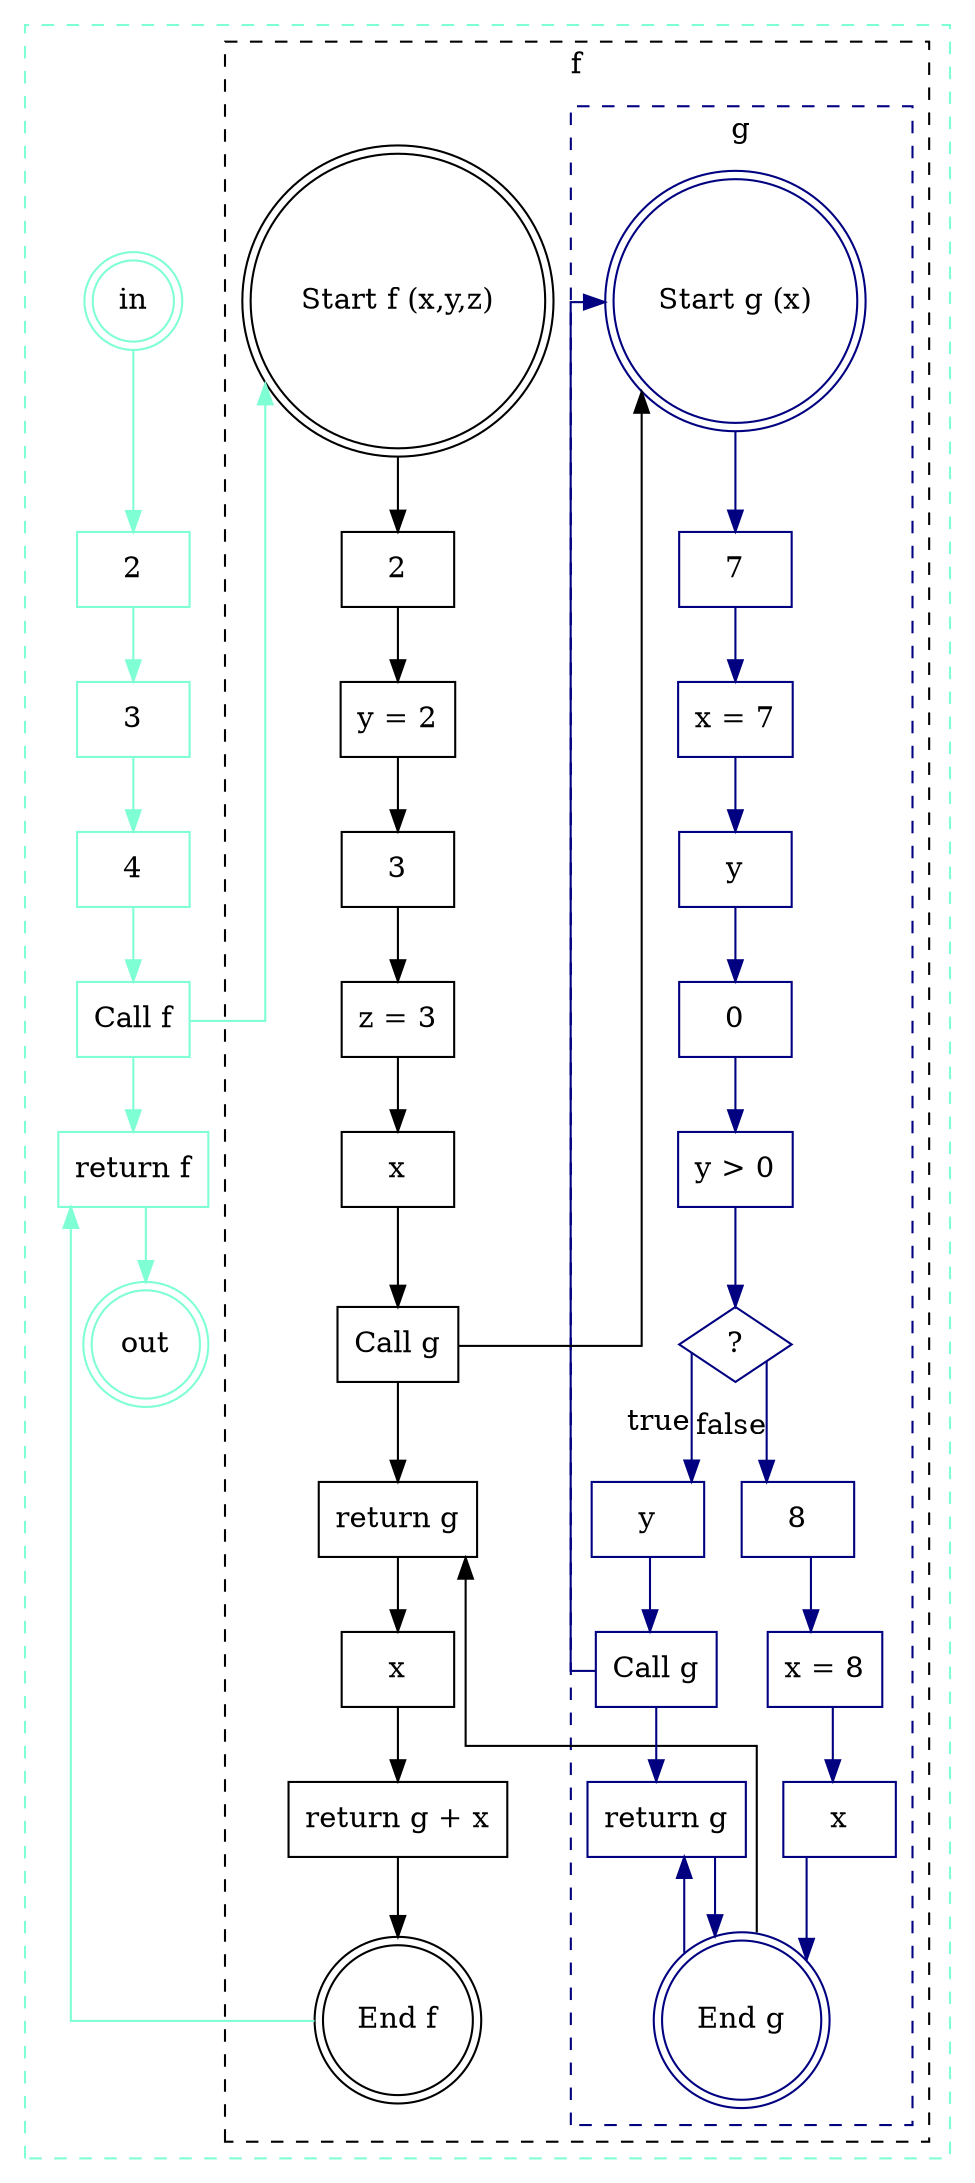 digraph G {
  splines=ortho;
  subgraph cluster_ {
    label="";
     style="dashed"    color="aquamarine";
  subgraph cluster_f {
    label="f";
     style="dashed"    color="darkgoldenrot";
  subgraph cluster_g {
    label="g";
     style="dashed"    color="navy";
1 [label = "Start g (x)", shape = "doublecircle", style = "", color="navy"];
2 [label = "End g", shape = "doublecircle", style = "", color="navy"];
3 [label = "7", shape = "rectangle", style = "", color="navy"];
4 [label = "x = 7", shape = "rectangle", style = "", color="navy"];
5 [label = "y", shape = "rectangle", style = "", color="navy"];
6 [label = "0", shape = "rectangle", style = "", color="navy"];
7 [label = "y > 0", shape = "rectangle", style = "", color="navy"];
8 [label = "?", shape = "diamond", style = "", color="navy"];
9 [label = "y", shape = "rectangle", style = "", color="navy"];
10 [label = "Call g", shape = "rectangle", style = "", color="navy"];
11 [label = "return g", shape = "rectangle", style = "", color="navy"];
12 [label = "8", shape = "rectangle", style = "", color="navy"];
13 [label = "x = 8", shape = "rectangle", style = "", color="navy"];
14 [label = "x", shape = "rectangle", style = "", color="navy"];
  1 -> 3 [xlabel = "", constraint = "true", color="navy"]
  3 -> 4 [xlabel = "", constraint = "true", color="navy"]
  4 -> 5 [xlabel = "", constraint = "true", color="navy"]
  5 -> 6 [xlabel = "", constraint = "true", color="navy"]
  6 -> 7 [xlabel = "", constraint = "true", color="navy"]
  7 -> 8 [xlabel = "", constraint = "true", color="navy"]
  8 -> 9 [xlabel = "true", constraint = "true", color="navy"]
  9 -> 10 [xlabel = "", constraint = "true", color="navy"]
  10 -> 11 [xlabel = "", constraint = "true", color="navy"]
  10 -> 1 [xlabel = "", constraint = "false", color="navy"]
  2 -> 11 [xlabel = "", constraint = "false", color="navy"]
  8 -> 12 [xlabel = "false", constraint = "true", color="navy"]
  12 -> 13 [xlabel = "", constraint = "true", color="navy"]
  13 -> 14 [xlabel = "", constraint = "true", color="navy"]
  11 -> 2 [xlabel = "", constraint = "true", color="navy"]
  14 -> 2 [xlabel = "", constraint = "true", color="navy"]

}
15 [label = "Start f (x,y,z)", shape = "doublecircle", style = "", color="darkgoldenrot"];
16 [label = "End f", shape = "doublecircle", style = "", color="darkgoldenrot"];
17 [label = "2", shape = "rectangle", style = "", color="darkgoldenrot"];
18 [label = "y = 2", shape = "rectangle", style = "", color="darkgoldenrot"];
19 [label = "3", shape = "rectangle", style = "", color="darkgoldenrot"];
20 [label = "z = 3", shape = "rectangle", style = "", color="darkgoldenrot"];
21 [label = "x", shape = "rectangle", style = "", color="darkgoldenrot"];
22 [label = "Call g", shape = "rectangle", style = "", color="darkgoldenrot"];
23 [label = "return g", shape = "rectangle", style = "", color="darkgoldenrot"];
24 [label = "x", shape = "rectangle", style = "", color="darkgoldenrot"];
25 [label = "return g + x", shape = "rectangle", style = "", color="darkgoldenrot"];
  15 -> 17 [xlabel = "", constraint = "true", color="darkgoldenrot"]
  17 -> 18 [xlabel = "", constraint = "true", color="darkgoldenrot"]
  18 -> 19 [xlabel = "", constraint = "true", color="darkgoldenrot"]
  19 -> 20 [xlabel = "", constraint = "true", color="darkgoldenrot"]
  20 -> 21 [xlabel = "", constraint = "true", color="darkgoldenrot"]
  21 -> 22 [xlabel = "", constraint = "true", color="darkgoldenrot"]
  22 -> 23 [xlabel = "", constraint = "true", color="darkgoldenrot"]
  22 -> 1 [xlabel = "", constraint = "false", color="darkgoldenrot"]
  2 -> 23 [xlabel = "", constraint = "false", color="darkgoldenrot"]
  23 -> 24 [xlabel = "", constraint = "true", color="darkgoldenrot"]
  24 -> 25 [xlabel = "", constraint = "true", color="darkgoldenrot"]
  25 -> 16 [xlabel = "", constraint = "true", color="darkgoldenrot"]

}
26 [label = "in", shape = "doublecircle", style = "", color="aquamarine"];
27 [label = "out", shape = "doublecircle", style = "", color="aquamarine"];
28 [label = "2", shape = "rectangle", style = "", color="aquamarine"];
29 [label = "3", shape = "rectangle", style = "", color="aquamarine"];
30 [label = "4", shape = "rectangle", style = "", color="aquamarine"];
31 [label = "Call f", shape = "rectangle", style = "", color="aquamarine"];
32 [label = "return f", shape = "rectangle", style = "", color="aquamarine"];
  26 -> 28 [xlabel = "", constraint = "true", color="aquamarine"]
  28 -> 29 [xlabel = "", constraint = "true", color="aquamarine"]
  29 -> 30 [xlabel = "", constraint = "true", color="aquamarine"]
  30 -> 31 [xlabel = "", constraint = "true", color="aquamarine"]
  31 -> 32 [xlabel = "", constraint = "true", color="aquamarine"]
  31 -> 15 [xlabel = "", constraint = "false", color="aquamarine"]
  16 -> 32 [xlabel = "", constraint = "false", color="aquamarine"]
  32 -> 27 [xlabel = "", constraint = "true", color="aquamarine"]

}
}
